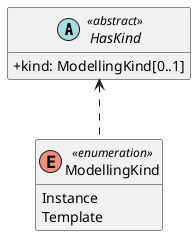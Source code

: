 @startuml
skinparam classAttributeIconSize 0
hide methods

abstract class HasKind <<abstract>> {
  +kind: ModellingKind[0..1] 
}
enum ModellingKind <<enumeration>> {
  Instance
  Template
}
HasKind <.. ModellingKind
@enduml